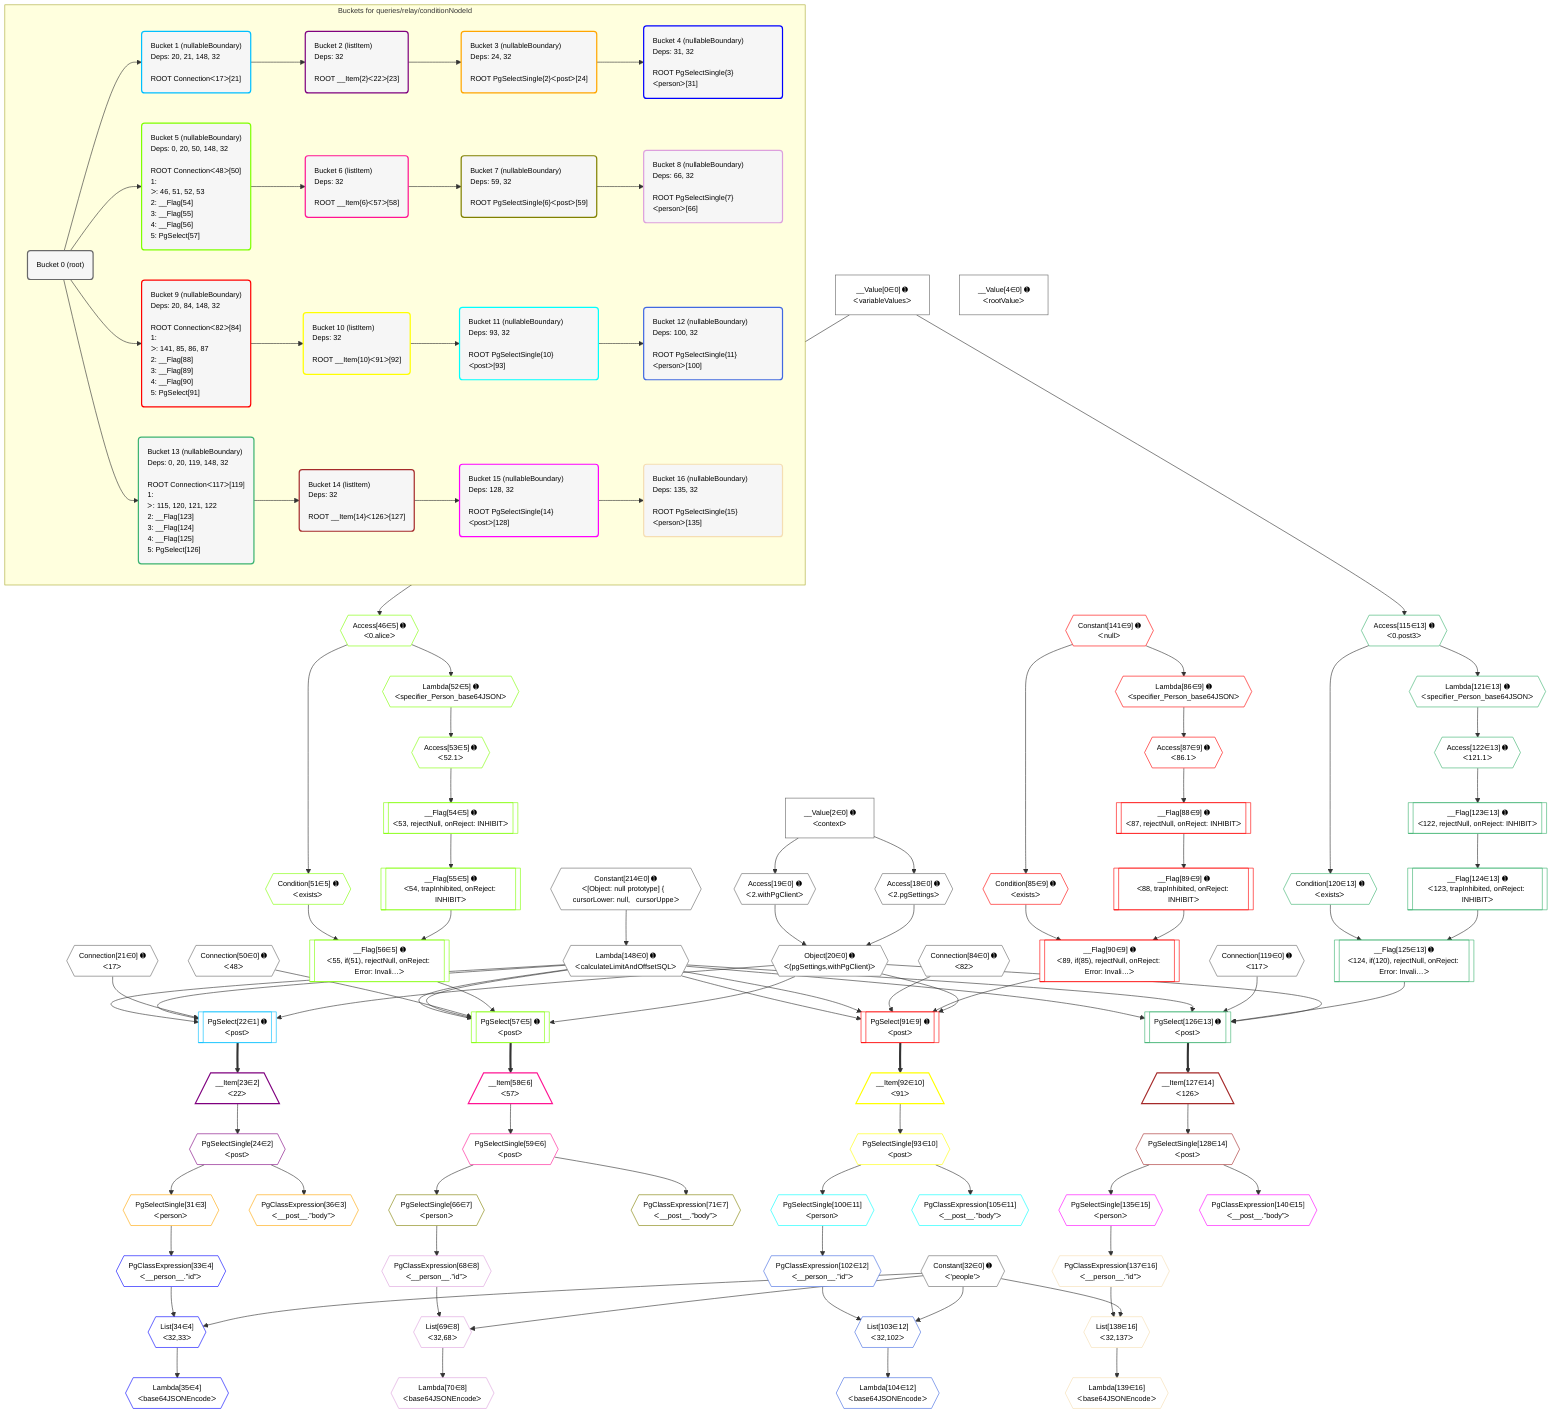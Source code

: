 %%{init: {'themeVariables': { 'fontSize': '12px'}}}%%
graph TD
    classDef path fill:#eee,stroke:#000,color:#000
    classDef plan fill:#fff,stroke-width:1px,color:#000
    classDef itemplan fill:#fff,stroke-width:2px,color:#000
    classDef unbatchedplan fill:#dff,stroke-width:1px,color:#000
    classDef sideeffectplan fill:#fcc,stroke-width:2px,color:#000
    classDef bucket fill:#f6f6f6,color:#000,stroke-width:2px,text-align:left


    %% plan dependencies
    Object20{{"Object[20∈0] ➊<br />ᐸ{pgSettings,withPgClient}ᐳ"}}:::plan
    Access18{{"Access[18∈0] ➊<br />ᐸ2.pgSettingsᐳ"}}:::plan
    Access19{{"Access[19∈0] ➊<br />ᐸ2.withPgClientᐳ"}}:::plan
    Access18 & Access19 --> Object20
    __Value2["__Value[2∈0] ➊<br />ᐸcontextᐳ"]:::plan
    __Value2 --> Access18
    __Value2 --> Access19
    Lambda148{{"Lambda[148∈0] ➊<br />ᐸcalculateLimitAndOffsetSQLᐳ"}}:::plan
    Constant214{{"Constant[214∈0] ➊<br />ᐸ[Object: null prototype] {   cursorLower: null,   cursorUppeᐳ"}}:::plan
    Constant214 --> Lambda148
    __Value0["__Value[0∈0] ➊<br />ᐸvariableValuesᐳ"]:::plan
    __Value4["__Value[4∈0] ➊<br />ᐸrootValueᐳ"]:::plan
    Connection21{{"Connection[21∈0] ➊<br />ᐸ17ᐳ"}}:::plan
    Constant32{{"Constant[32∈0] ➊<br />ᐸ'people'ᐳ"}}:::plan
    Connection50{{"Connection[50∈0] ➊<br />ᐸ48ᐳ"}}:::plan
    Connection84{{"Connection[84∈0] ➊<br />ᐸ82ᐳ"}}:::plan
    Connection119{{"Connection[119∈0] ➊<br />ᐸ117ᐳ"}}:::plan
    PgSelect22[["PgSelect[22∈1] ➊<br />ᐸpostᐳ"]]:::plan
    Object20 & Connection21 & Lambda148 & Lambda148 --> PgSelect22
    __Item23[/"__Item[23∈2]<br />ᐸ22ᐳ"\]:::itemplan
    PgSelect22 ==> __Item23
    PgSelectSingle24{{"PgSelectSingle[24∈2]<br />ᐸpostᐳ"}}:::plan
    __Item23 --> PgSelectSingle24
    PgSelectSingle31{{"PgSelectSingle[31∈3]<br />ᐸpersonᐳ"}}:::plan
    PgSelectSingle24 --> PgSelectSingle31
    PgClassExpression36{{"PgClassExpression[36∈3]<br />ᐸ__post__.”body”ᐳ"}}:::plan
    PgSelectSingle24 --> PgClassExpression36
    List34{{"List[34∈4]<br />ᐸ32,33ᐳ"}}:::plan
    PgClassExpression33{{"PgClassExpression[33∈4]<br />ᐸ__person__.”id”ᐳ"}}:::plan
    Constant32 & PgClassExpression33 --> List34
    PgSelectSingle31 --> PgClassExpression33
    Lambda35{{"Lambda[35∈4]<br />ᐸbase64JSONEncodeᐳ"}}:::plan
    List34 --> Lambda35
    PgSelect57[["PgSelect[57∈5] ➊<br />ᐸpostᐳ"]]:::plan
    __Flag56[["__Flag[56∈5] ➊<br />ᐸ55, if(51), rejectNull, onReject: Error: Invali…ᐳ"]]:::plan
    Object20 & __Flag56 & Connection50 & Lambda148 & Lambda148 --> PgSelect57
    __Flag55[["__Flag[55∈5] ➊<br />ᐸ54, trapInhibited, onReject: INHIBITᐳ"]]:::plan
    Condition51{{"Condition[51∈5] ➊<br />ᐸexistsᐳ"}}:::plan
    __Flag55 & Condition51 --> __Flag56
    Access46{{"Access[46∈5] ➊<br />ᐸ0.aliceᐳ"}}:::plan
    __Value0 --> Access46
    Access46 --> Condition51
    Lambda52{{"Lambda[52∈5] ➊<br />ᐸspecifier_Person_base64JSONᐳ"}}:::plan
    Access46 --> Lambda52
    Access53{{"Access[53∈5] ➊<br />ᐸ52.1ᐳ"}}:::plan
    Lambda52 --> Access53
    __Flag54[["__Flag[54∈5] ➊<br />ᐸ53, rejectNull, onReject: INHIBITᐳ"]]:::plan
    Access53 --> __Flag54
    __Flag54 --> __Flag55
    __Item58[/"__Item[58∈6]<br />ᐸ57ᐳ"\]:::itemplan
    PgSelect57 ==> __Item58
    PgSelectSingle59{{"PgSelectSingle[59∈6]<br />ᐸpostᐳ"}}:::plan
    __Item58 --> PgSelectSingle59
    PgSelectSingle66{{"PgSelectSingle[66∈7]<br />ᐸpersonᐳ"}}:::plan
    PgSelectSingle59 --> PgSelectSingle66
    PgClassExpression71{{"PgClassExpression[71∈7]<br />ᐸ__post__.”body”ᐳ"}}:::plan
    PgSelectSingle59 --> PgClassExpression71
    List69{{"List[69∈8]<br />ᐸ32,68ᐳ"}}:::plan
    PgClassExpression68{{"PgClassExpression[68∈8]<br />ᐸ__person__.”id”ᐳ"}}:::plan
    Constant32 & PgClassExpression68 --> List69
    PgSelectSingle66 --> PgClassExpression68
    Lambda70{{"Lambda[70∈8]<br />ᐸbase64JSONEncodeᐳ"}}:::plan
    List69 --> Lambda70
    PgSelect91[["PgSelect[91∈9] ➊<br />ᐸpostᐳ"]]:::plan
    __Flag90[["__Flag[90∈9] ➊<br />ᐸ89, if(85), rejectNull, onReject: Error: Invali…ᐳ"]]:::plan
    Object20 & __Flag90 & Connection84 & Lambda148 & Lambda148 --> PgSelect91
    __Flag89[["__Flag[89∈9] ➊<br />ᐸ88, trapInhibited, onReject: INHIBITᐳ"]]:::plan
    Condition85{{"Condition[85∈9] ➊<br />ᐸexistsᐳ"}}:::plan
    __Flag89 & Condition85 --> __Flag90
    Constant141{{"Constant[141∈9] ➊<br />ᐸnullᐳ"}}:::plan
    Constant141 --> Condition85
    Lambda86{{"Lambda[86∈9] ➊<br />ᐸspecifier_Person_base64JSONᐳ"}}:::plan
    Constant141 --> Lambda86
    Access87{{"Access[87∈9] ➊<br />ᐸ86.1ᐳ"}}:::plan
    Lambda86 --> Access87
    __Flag88[["__Flag[88∈9] ➊<br />ᐸ87, rejectNull, onReject: INHIBITᐳ"]]:::plan
    Access87 --> __Flag88
    __Flag88 --> __Flag89
    __Item92[/"__Item[92∈10]<br />ᐸ91ᐳ"\]:::itemplan
    PgSelect91 ==> __Item92
    PgSelectSingle93{{"PgSelectSingle[93∈10]<br />ᐸpostᐳ"}}:::plan
    __Item92 --> PgSelectSingle93
    PgSelectSingle100{{"PgSelectSingle[100∈11]<br />ᐸpersonᐳ"}}:::plan
    PgSelectSingle93 --> PgSelectSingle100
    PgClassExpression105{{"PgClassExpression[105∈11]<br />ᐸ__post__.”body”ᐳ"}}:::plan
    PgSelectSingle93 --> PgClassExpression105
    List103{{"List[103∈12]<br />ᐸ32,102ᐳ"}}:::plan
    PgClassExpression102{{"PgClassExpression[102∈12]<br />ᐸ__person__.”id”ᐳ"}}:::plan
    Constant32 & PgClassExpression102 --> List103
    PgSelectSingle100 --> PgClassExpression102
    Lambda104{{"Lambda[104∈12]<br />ᐸbase64JSONEncodeᐳ"}}:::plan
    List103 --> Lambda104
    PgSelect126[["PgSelect[126∈13] ➊<br />ᐸpostᐳ"]]:::plan
    __Flag125[["__Flag[125∈13] ➊<br />ᐸ124, if(120), rejectNull, onReject: Error: Invali…ᐳ"]]:::plan
    Object20 & __Flag125 & Connection119 & Lambda148 & Lambda148 --> PgSelect126
    __Flag124[["__Flag[124∈13] ➊<br />ᐸ123, trapInhibited, onReject: INHIBITᐳ"]]:::plan
    Condition120{{"Condition[120∈13] ➊<br />ᐸexistsᐳ"}}:::plan
    __Flag124 & Condition120 --> __Flag125
    Access115{{"Access[115∈13] ➊<br />ᐸ0.post3ᐳ"}}:::plan
    __Value0 --> Access115
    Access115 --> Condition120
    Lambda121{{"Lambda[121∈13] ➊<br />ᐸspecifier_Person_base64JSONᐳ"}}:::plan
    Access115 --> Lambda121
    Access122{{"Access[122∈13] ➊<br />ᐸ121.1ᐳ"}}:::plan
    Lambda121 --> Access122
    __Flag123[["__Flag[123∈13] ➊<br />ᐸ122, rejectNull, onReject: INHIBITᐳ"]]:::plan
    Access122 --> __Flag123
    __Flag123 --> __Flag124
    __Item127[/"__Item[127∈14]<br />ᐸ126ᐳ"\]:::itemplan
    PgSelect126 ==> __Item127
    PgSelectSingle128{{"PgSelectSingle[128∈14]<br />ᐸpostᐳ"}}:::plan
    __Item127 --> PgSelectSingle128
    PgSelectSingle135{{"PgSelectSingle[135∈15]<br />ᐸpersonᐳ"}}:::plan
    PgSelectSingle128 --> PgSelectSingle135
    PgClassExpression140{{"PgClassExpression[140∈15]<br />ᐸ__post__.”body”ᐳ"}}:::plan
    PgSelectSingle128 --> PgClassExpression140
    List138{{"List[138∈16]<br />ᐸ32,137ᐳ"}}:::plan
    PgClassExpression137{{"PgClassExpression[137∈16]<br />ᐸ__person__.”id”ᐳ"}}:::plan
    Constant32 & PgClassExpression137 --> List138
    PgSelectSingle135 --> PgClassExpression137
    Lambda139{{"Lambda[139∈16]<br />ᐸbase64JSONEncodeᐳ"}}:::plan
    List138 --> Lambda139

    %% define steps

    subgraph "Buckets for queries/relay/conditionNodeId"
    Bucket0("Bucket 0 (root)"):::bucket
    classDef bucket0 stroke:#696969
    class Bucket0,__Value0,__Value2,__Value4,Access18,Access19,Object20,Connection21,Constant32,Connection50,Connection84,Connection119,Lambda148,Constant214 bucket0
    Bucket1("Bucket 1 (nullableBoundary)<br />Deps: 20, 21, 148, 32<br /><br />ROOT Connectionᐸ17ᐳ[21]"):::bucket
    classDef bucket1 stroke:#00bfff
    class Bucket1,PgSelect22 bucket1
    Bucket2("Bucket 2 (listItem)<br />Deps: 32<br /><br />ROOT __Item{2}ᐸ22ᐳ[23]"):::bucket
    classDef bucket2 stroke:#7f007f
    class Bucket2,__Item23,PgSelectSingle24 bucket2
    Bucket3("Bucket 3 (nullableBoundary)<br />Deps: 24, 32<br /><br />ROOT PgSelectSingle{2}ᐸpostᐳ[24]"):::bucket
    classDef bucket3 stroke:#ffa500
    class Bucket3,PgSelectSingle31,PgClassExpression36 bucket3
    Bucket4("Bucket 4 (nullableBoundary)<br />Deps: 31, 32<br /><br />ROOT PgSelectSingle{3}ᐸpersonᐳ[31]"):::bucket
    classDef bucket4 stroke:#0000ff
    class Bucket4,PgClassExpression33,List34,Lambda35 bucket4
    Bucket5("Bucket 5 (nullableBoundary)<br />Deps: 0, 20, 50, 148, 32<br /><br />ROOT Connectionᐸ48ᐳ[50]<br />1: <br />ᐳ: 46, 51, 52, 53<br />2: __Flag[54]<br />3: __Flag[55]<br />4: __Flag[56]<br />5: PgSelect[57]"):::bucket
    classDef bucket5 stroke:#7fff00
    class Bucket5,Access46,Condition51,Lambda52,Access53,__Flag54,__Flag55,__Flag56,PgSelect57 bucket5
    Bucket6("Bucket 6 (listItem)<br />Deps: 32<br /><br />ROOT __Item{6}ᐸ57ᐳ[58]"):::bucket
    classDef bucket6 stroke:#ff1493
    class Bucket6,__Item58,PgSelectSingle59 bucket6
    Bucket7("Bucket 7 (nullableBoundary)<br />Deps: 59, 32<br /><br />ROOT PgSelectSingle{6}ᐸpostᐳ[59]"):::bucket
    classDef bucket7 stroke:#808000
    class Bucket7,PgSelectSingle66,PgClassExpression71 bucket7
    Bucket8("Bucket 8 (nullableBoundary)<br />Deps: 66, 32<br /><br />ROOT PgSelectSingle{7}ᐸpersonᐳ[66]"):::bucket
    classDef bucket8 stroke:#dda0dd
    class Bucket8,PgClassExpression68,List69,Lambda70 bucket8
    Bucket9("Bucket 9 (nullableBoundary)<br />Deps: 20, 84, 148, 32<br /><br />ROOT Connectionᐸ82ᐳ[84]<br />1: <br />ᐳ: 141, 85, 86, 87<br />2: __Flag[88]<br />3: __Flag[89]<br />4: __Flag[90]<br />5: PgSelect[91]"):::bucket
    classDef bucket9 stroke:#ff0000
    class Bucket9,Condition85,Lambda86,Access87,__Flag88,__Flag89,__Flag90,PgSelect91,Constant141 bucket9
    Bucket10("Bucket 10 (listItem)<br />Deps: 32<br /><br />ROOT __Item{10}ᐸ91ᐳ[92]"):::bucket
    classDef bucket10 stroke:#ffff00
    class Bucket10,__Item92,PgSelectSingle93 bucket10
    Bucket11("Bucket 11 (nullableBoundary)<br />Deps: 93, 32<br /><br />ROOT PgSelectSingle{10}ᐸpostᐳ[93]"):::bucket
    classDef bucket11 stroke:#00ffff
    class Bucket11,PgSelectSingle100,PgClassExpression105 bucket11
    Bucket12("Bucket 12 (nullableBoundary)<br />Deps: 100, 32<br /><br />ROOT PgSelectSingle{11}ᐸpersonᐳ[100]"):::bucket
    classDef bucket12 stroke:#4169e1
    class Bucket12,PgClassExpression102,List103,Lambda104 bucket12
    Bucket13("Bucket 13 (nullableBoundary)<br />Deps: 0, 20, 119, 148, 32<br /><br />ROOT Connectionᐸ117ᐳ[119]<br />1: <br />ᐳ: 115, 120, 121, 122<br />2: __Flag[123]<br />3: __Flag[124]<br />4: __Flag[125]<br />5: PgSelect[126]"):::bucket
    classDef bucket13 stroke:#3cb371
    class Bucket13,Access115,Condition120,Lambda121,Access122,__Flag123,__Flag124,__Flag125,PgSelect126 bucket13
    Bucket14("Bucket 14 (listItem)<br />Deps: 32<br /><br />ROOT __Item{14}ᐸ126ᐳ[127]"):::bucket
    classDef bucket14 stroke:#a52a2a
    class Bucket14,__Item127,PgSelectSingle128 bucket14
    Bucket15("Bucket 15 (nullableBoundary)<br />Deps: 128, 32<br /><br />ROOT PgSelectSingle{14}ᐸpostᐳ[128]"):::bucket
    classDef bucket15 stroke:#ff00ff
    class Bucket15,PgSelectSingle135,PgClassExpression140 bucket15
    Bucket16("Bucket 16 (nullableBoundary)<br />Deps: 135, 32<br /><br />ROOT PgSelectSingle{15}ᐸpersonᐳ[135]"):::bucket
    classDef bucket16 stroke:#f5deb3
    class Bucket16,PgClassExpression137,List138,Lambda139 bucket16
    Bucket0 --> Bucket1 & Bucket5 & Bucket9 & Bucket13
    Bucket1 --> Bucket2
    Bucket2 --> Bucket3
    Bucket3 --> Bucket4
    Bucket5 --> Bucket6
    Bucket6 --> Bucket7
    Bucket7 --> Bucket8
    Bucket9 --> Bucket10
    Bucket10 --> Bucket11
    Bucket11 --> Bucket12
    Bucket13 --> Bucket14
    Bucket14 --> Bucket15
    Bucket15 --> Bucket16
    end